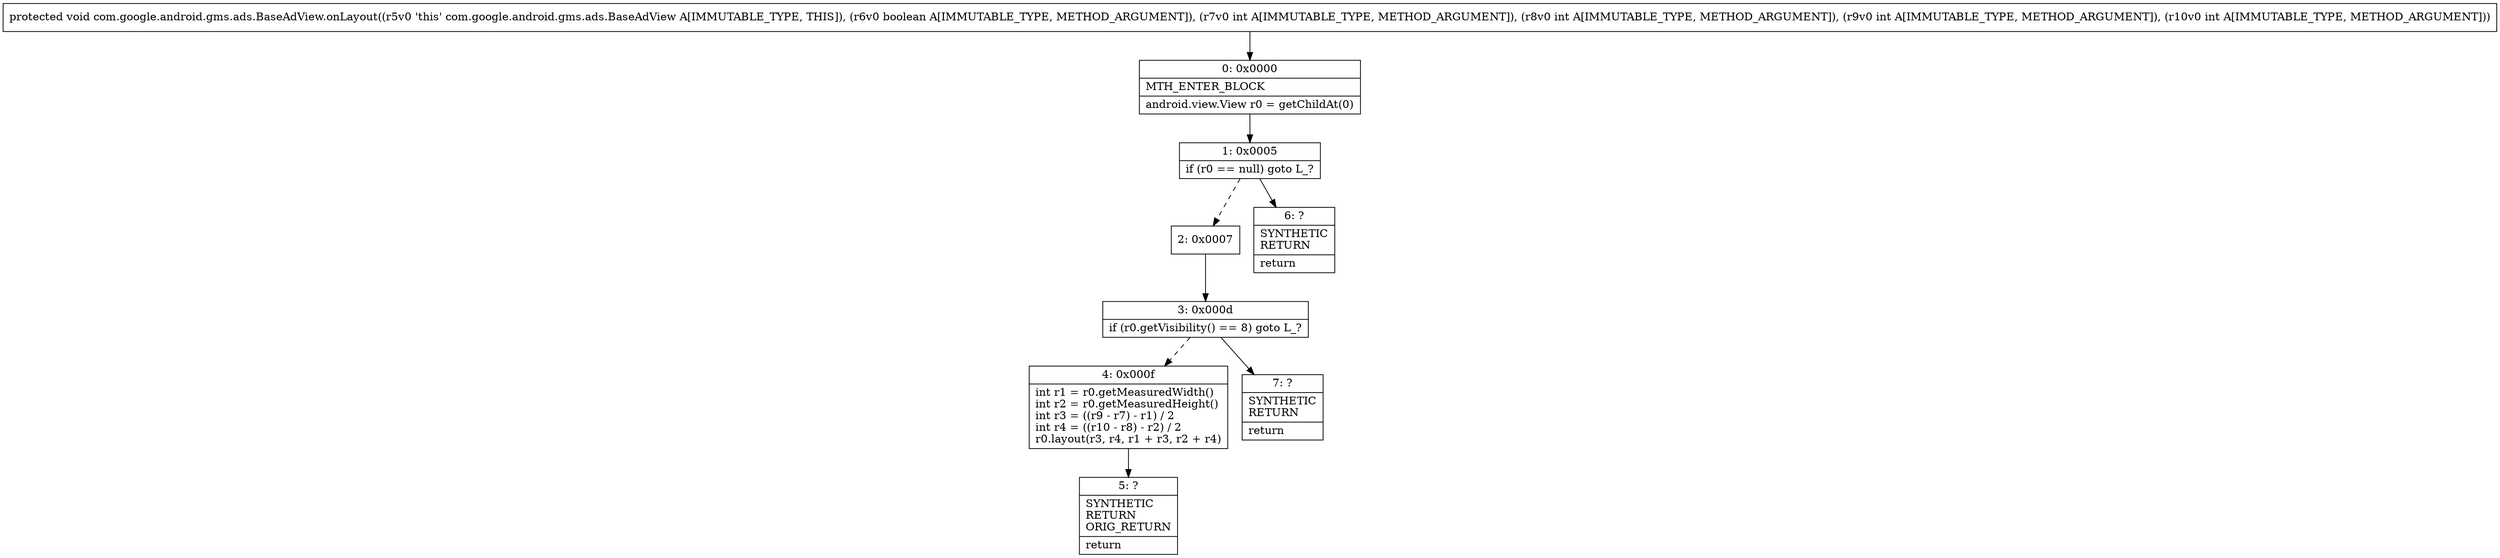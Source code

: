 digraph "CFG forcom.google.android.gms.ads.BaseAdView.onLayout(ZIIII)V" {
Node_0 [shape=record,label="{0\:\ 0x0000|MTH_ENTER_BLOCK\l|android.view.View r0 = getChildAt(0)\l}"];
Node_1 [shape=record,label="{1\:\ 0x0005|if (r0 == null) goto L_?\l}"];
Node_2 [shape=record,label="{2\:\ 0x0007}"];
Node_3 [shape=record,label="{3\:\ 0x000d|if (r0.getVisibility() == 8) goto L_?\l}"];
Node_4 [shape=record,label="{4\:\ 0x000f|int r1 = r0.getMeasuredWidth()\lint r2 = r0.getMeasuredHeight()\lint r3 = ((r9 \- r7) \- r1) \/ 2\lint r4 = ((r10 \- r8) \- r2) \/ 2\lr0.layout(r3, r4, r1 + r3, r2 + r4)\l}"];
Node_5 [shape=record,label="{5\:\ ?|SYNTHETIC\lRETURN\lORIG_RETURN\l|return\l}"];
Node_6 [shape=record,label="{6\:\ ?|SYNTHETIC\lRETURN\l|return\l}"];
Node_7 [shape=record,label="{7\:\ ?|SYNTHETIC\lRETURN\l|return\l}"];
MethodNode[shape=record,label="{protected void com.google.android.gms.ads.BaseAdView.onLayout((r5v0 'this' com.google.android.gms.ads.BaseAdView A[IMMUTABLE_TYPE, THIS]), (r6v0 boolean A[IMMUTABLE_TYPE, METHOD_ARGUMENT]), (r7v0 int A[IMMUTABLE_TYPE, METHOD_ARGUMENT]), (r8v0 int A[IMMUTABLE_TYPE, METHOD_ARGUMENT]), (r9v0 int A[IMMUTABLE_TYPE, METHOD_ARGUMENT]), (r10v0 int A[IMMUTABLE_TYPE, METHOD_ARGUMENT])) }"];
MethodNode -> Node_0;
Node_0 -> Node_1;
Node_1 -> Node_2[style=dashed];
Node_1 -> Node_6;
Node_2 -> Node_3;
Node_3 -> Node_4[style=dashed];
Node_3 -> Node_7;
Node_4 -> Node_5;
}

